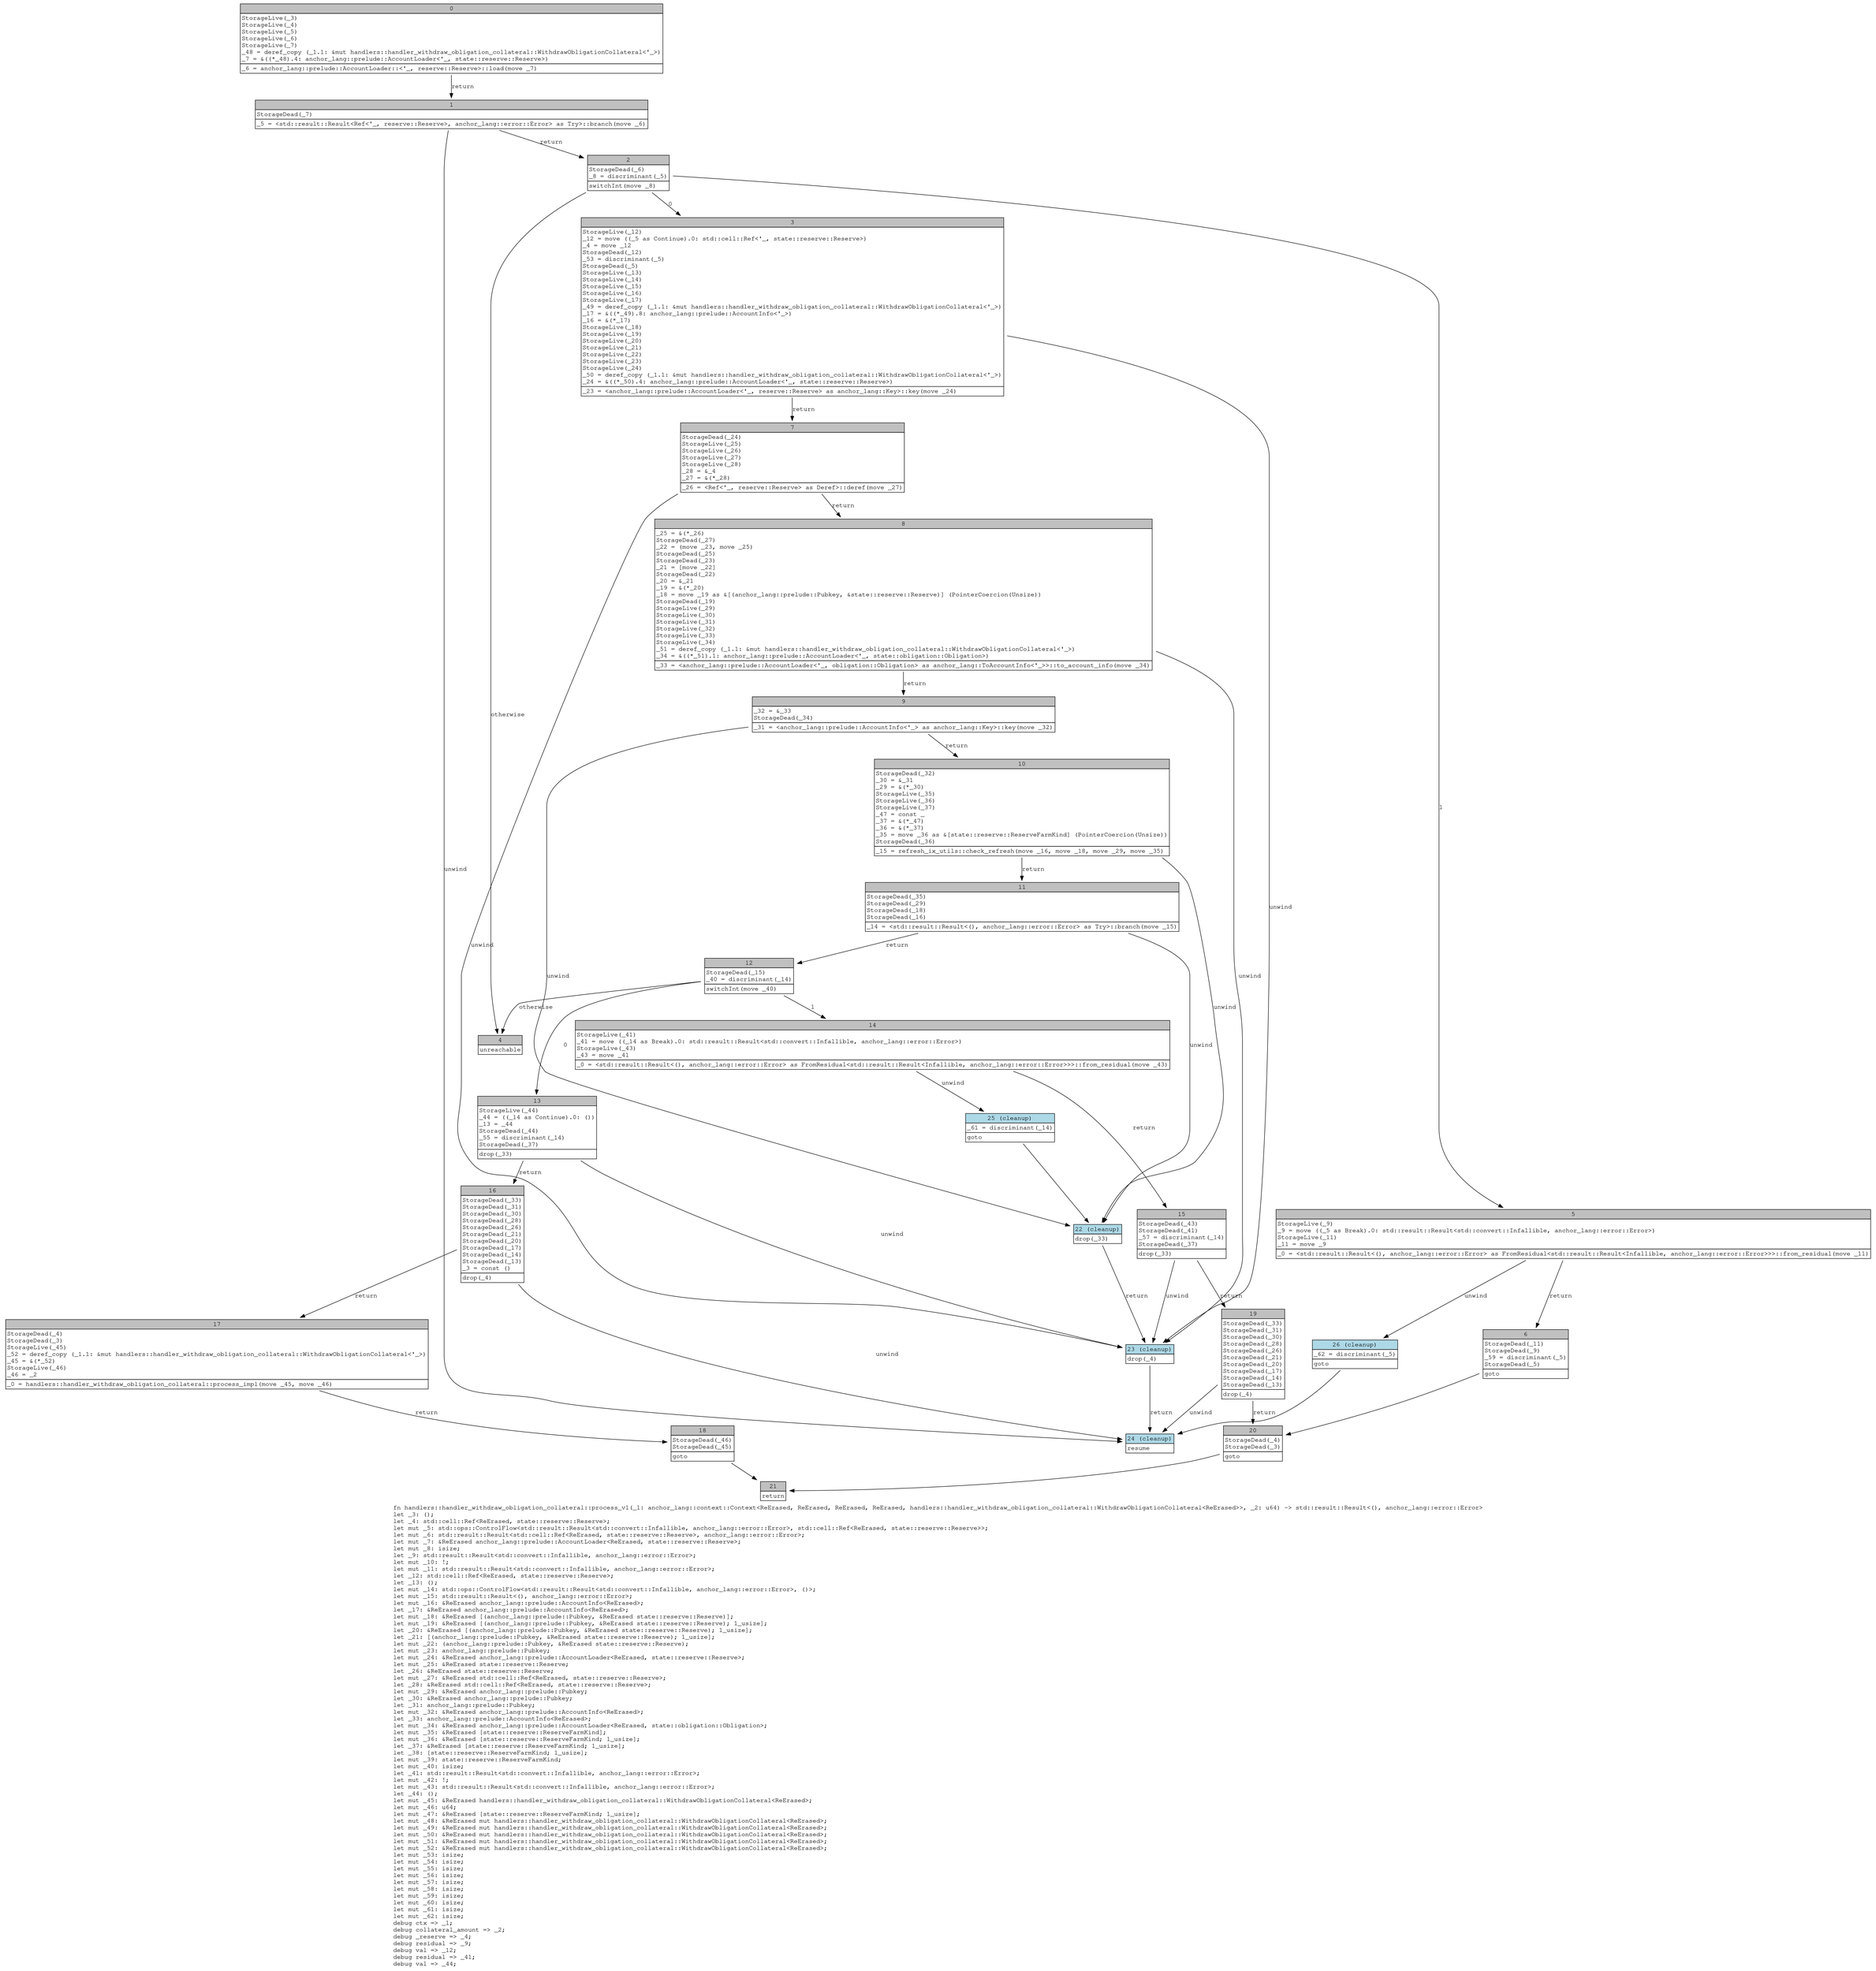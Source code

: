 digraph Mir_0_767 {
    graph [fontname="Courier, monospace"];
    node [fontname="Courier, monospace"];
    edge [fontname="Courier, monospace"];
    label=<fn handlers::handler_withdraw_obligation_collateral::process_v1(_1: anchor_lang::context::Context&lt;ReErased, ReErased, ReErased, ReErased, handlers::handler_withdraw_obligation_collateral::WithdrawObligationCollateral&lt;ReErased&gt;&gt;, _2: u64) -&gt; std::result::Result&lt;(), anchor_lang::error::Error&gt;<br align="left"/>let _3: ();<br align="left"/>let _4: std::cell::Ref&lt;ReErased, state::reserve::Reserve&gt;;<br align="left"/>let mut _5: std::ops::ControlFlow&lt;std::result::Result&lt;std::convert::Infallible, anchor_lang::error::Error&gt;, std::cell::Ref&lt;ReErased, state::reserve::Reserve&gt;&gt;;<br align="left"/>let mut _6: std::result::Result&lt;std::cell::Ref&lt;ReErased, state::reserve::Reserve&gt;, anchor_lang::error::Error&gt;;<br align="left"/>let mut _7: &amp;ReErased anchor_lang::prelude::AccountLoader&lt;ReErased, state::reserve::Reserve&gt;;<br align="left"/>let mut _8: isize;<br align="left"/>let _9: std::result::Result&lt;std::convert::Infallible, anchor_lang::error::Error&gt;;<br align="left"/>let mut _10: !;<br align="left"/>let mut _11: std::result::Result&lt;std::convert::Infallible, anchor_lang::error::Error&gt;;<br align="left"/>let _12: std::cell::Ref&lt;ReErased, state::reserve::Reserve&gt;;<br align="left"/>let _13: ();<br align="left"/>let mut _14: std::ops::ControlFlow&lt;std::result::Result&lt;std::convert::Infallible, anchor_lang::error::Error&gt;, ()&gt;;<br align="left"/>let mut _15: std::result::Result&lt;(), anchor_lang::error::Error&gt;;<br align="left"/>let mut _16: &amp;ReErased anchor_lang::prelude::AccountInfo&lt;ReErased&gt;;<br align="left"/>let _17: &amp;ReErased anchor_lang::prelude::AccountInfo&lt;ReErased&gt;;<br align="left"/>let mut _18: &amp;ReErased [(anchor_lang::prelude::Pubkey, &amp;ReErased state::reserve::Reserve)];<br align="left"/>let mut _19: &amp;ReErased [(anchor_lang::prelude::Pubkey, &amp;ReErased state::reserve::Reserve); 1_usize];<br align="left"/>let _20: &amp;ReErased [(anchor_lang::prelude::Pubkey, &amp;ReErased state::reserve::Reserve); 1_usize];<br align="left"/>let _21: [(anchor_lang::prelude::Pubkey, &amp;ReErased state::reserve::Reserve); 1_usize];<br align="left"/>let mut _22: (anchor_lang::prelude::Pubkey, &amp;ReErased state::reserve::Reserve);<br align="left"/>let mut _23: anchor_lang::prelude::Pubkey;<br align="left"/>let mut _24: &amp;ReErased anchor_lang::prelude::AccountLoader&lt;ReErased, state::reserve::Reserve&gt;;<br align="left"/>let mut _25: &amp;ReErased state::reserve::Reserve;<br align="left"/>let _26: &amp;ReErased state::reserve::Reserve;<br align="left"/>let mut _27: &amp;ReErased std::cell::Ref&lt;ReErased, state::reserve::Reserve&gt;;<br align="left"/>let _28: &amp;ReErased std::cell::Ref&lt;ReErased, state::reserve::Reserve&gt;;<br align="left"/>let mut _29: &amp;ReErased anchor_lang::prelude::Pubkey;<br align="left"/>let _30: &amp;ReErased anchor_lang::prelude::Pubkey;<br align="left"/>let _31: anchor_lang::prelude::Pubkey;<br align="left"/>let mut _32: &amp;ReErased anchor_lang::prelude::AccountInfo&lt;ReErased&gt;;<br align="left"/>let _33: anchor_lang::prelude::AccountInfo&lt;ReErased&gt;;<br align="left"/>let mut _34: &amp;ReErased anchor_lang::prelude::AccountLoader&lt;ReErased, state::obligation::Obligation&gt;;<br align="left"/>let mut _35: &amp;ReErased [state::reserve::ReserveFarmKind];<br align="left"/>let mut _36: &amp;ReErased [state::reserve::ReserveFarmKind; 1_usize];<br align="left"/>let _37: &amp;ReErased [state::reserve::ReserveFarmKind; 1_usize];<br align="left"/>let _38: [state::reserve::ReserveFarmKind; 1_usize];<br align="left"/>let mut _39: state::reserve::ReserveFarmKind;<br align="left"/>let mut _40: isize;<br align="left"/>let _41: std::result::Result&lt;std::convert::Infallible, anchor_lang::error::Error&gt;;<br align="left"/>let mut _42: !;<br align="left"/>let mut _43: std::result::Result&lt;std::convert::Infallible, anchor_lang::error::Error&gt;;<br align="left"/>let _44: ();<br align="left"/>let mut _45: &amp;ReErased handlers::handler_withdraw_obligation_collateral::WithdrawObligationCollateral&lt;ReErased&gt;;<br align="left"/>let mut _46: u64;<br align="left"/>let mut _47: &amp;ReErased [state::reserve::ReserveFarmKind; 1_usize];<br align="left"/>let mut _48: &amp;ReErased mut handlers::handler_withdraw_obligation_collateral::WithdrawObligationCollateral&lt;ReErased&gt;;<br align="left"/>let mut _49: &amp;ReErased mut handlers::handler_withdraw_obligation_collateral::WithdrawObligationCollateral&lt;ReErased&gt;;<br align="left"/>let mut _50: &amp;ReErased mut handlers::handler_withdraw_obligation_collateral::WithdrawObligationCollateral&lt;ReErased&gt;;<br align="left"/>let mut _51: &amp;ReErased mut handlers::handler_withdraw_obligation_collateral::WithdrawObligationCollateral&lt;ReErased&gt;;<br align="left"/>let mut _52: &amp;ReErased mut handlers::handler_withdraw_obligation_collateral::WithdrawObligationCollateral&lt;ReErased&gt;;<br align="left"/>let mut _53: isize;<br align="left"/>let mut _54: isize;<br align="left"/>let mut _55: isize;<br align="left"/>let mut _56: isize;<br align="left"/>let mut _57: isize;<br align="left"/>let mut _58: isize;<br align="left"/>let mut _59: isize;<br align="left"/>let mut _60: isize;<br align="left"/>let mut _61: isize;<br align="left"/>let mut _62: isize;<br align="left"/>debug ctx =&gt; _1;<br align="left"/>debug collateral_amount =&gt; _2;<br align="left"/>debug _reserve =&gt; _4;<br align="left"/>debug residual =&gt; _9;<br align="left"/>debug val =&gt; _12;<br align="left"/>debug residual =&gt; _41;<br align="left"/>debug val =&gt; _44;<br align="left"/>>;
    bb0__0_767 [shape="none", label=<<table border="0" cellborder="1" cellspacing="0"><tr><td bgcolor="gray" align="center" colspan="1">0</td></tr><tr><td align="left" balign="left">StorageLive(_3)<br/>StorageLive(_4)<br/>StorageLive(_5)<br/>StorageLive(_6)<br/>StorageLive(_7)<br/>_48 = deref_copy (_1.1: &amp;mut handlers::handler_withdraw_obligation_collateral::WithdrawObligationCollateral&lt;'_&gt;)<br/>_7 = &amp;((*_48).4: anchor_lang::prelude::AccountLoader&lt;'_, state::reserve::Reserve&gt;)<br/></td></tr><tr><td align="left">_6 = anchor_lang::prelude::AccountLoader::&lt;'_, reserve::Reserve&gt;::load(move _7)</td></tr></table>>];
    bb1__0_767 [shape="none", label=<<table border="0" cellborder="1" cellspacing="0"><tr><td bgcolor="gray" align="center" colspan="1">1</td></tr><tr><td align="left" balign="left">StorageDead(_7)<br/></td></tr><tr><td align="left">_5 = &lt;std::result::Result&lt;Ref&lt;'_, reserve::Reserve&gt;, anchor_lang::error::Error&gt; as Try&gt;::branch(move _6)</td></tr></table>>];
    bb2__0_767 [shape="none", label=<<table border="0" cellborder="1" cellspacing="0"><tr><td bgcolor="gray" align="center" colspan="1">2</td></tr><tr><td align="left" balign="left">StorageDead(_6)<br/>_8 = discriminant(_5)<br/></td></tr><tr><td align="left">switchInt(move _8)</td></tr></table>>];
    bb3__0_767 [shape="none", label=<<table border="0" cellborder="1" cellspacing="0"><tr><td bgcolor="gray" align="center" colspan="1">3</td></tr><tr><td align="left" balign="left">StorageLive(_12)<br/>_12 = move ((_5 as Continue).0: std::cell::Ref&lt;'_, state::reserve::Reserve&gt;)<br/>_4 = move _12<br/>StorageDead(_12)<br/>_53 = discriminant(_5)<br/>StorageDead(_5)<br/>StorageLive(_13)<br/>StorageLive(_14)<br/>StorageLive(_15)<br/>StorageLive(_16)<br/>StorageLive(_17)<br/>_49 = deref_copy (_1.1: &amp;mut handlers::handler_withdraw_obligation_collateral::WithdrawObligationCollateral&lt;'_&gt;)<br/>_17 = &amp;((*_49).8: anchor_lang::prelude::AccountInfo&lt;'_&gt;)<br/>_16 = &amp;(*_17)<br/>StorageLive(_18)<br/>StorageLive(_19)<br/>StorageLive(_20)<br/>StorageLive(_21)<br/>StorageLive(_22)<br/>StorageLive(_23)<br/>StorageLive(_24)<br/>_50 = deref_copy (_1.1: &amp;mut handlers::handler_withdraw_obligation_collateral::WithdrawObligationCollateral&lt;'_&gt;)<br/>_24 = &amp;((*_50).4: anchor_lang::prelude::AccountLoader&lt;'_, state::reserve::Reserve&gt;)<br/></td></tr><tr><td align="left">_23 = &lt;anchor_lang::prelude::AccountLoader&lt;'_, reserve::Reserve&gt; as anchor_lang::Key&gt;::key(move _24)</td></tr></table>>];
    bb4__0_767 [shape="none", label=<<table border="0" cellborder="1" cellspacing="0"><tr><td bgcolor="gray" align="center" colspan="1">4</td></tr><tr><td align="left">unreachable</td></tr></table>>];
    bb5__0_767 [shape="none", label=<<table border="0" cellborder="1" cellspacing="0"><tr><td bgcolor="gray" align="center" colspan="1">5</td></tr><tr><td align="left" balign="left">StorageLive(_9)<br/>_9 = move ((_5 as Break).0: std::result::Result&lt;std::convert::Infallible, anchor_lang::error::Error&gt;)<br/>StorageLive(_11)<br/>_11 = move _9<br/></td></tr><tr><td align="left">_0 = &lt;std::result::Result&lt;(), anchor_lang::error::Error&gt; as FromResidual&lt;std::result::Result&lt;Infallible, anchor_lang::error::Error&gt;&gt;&gt;::from_residual(move _11)</td></tr></table>>];
    bb6__0_767 [shape="none", label=<<table border="0" cellborder="1" cellspacing="0"><tr><td bgcolor="gray" align="center" colspan="1">6</td></tr><tr><td align="left" balign="left">StorageDead(_11)<br/>StorageDead(_9)<br/>_59 = discriminant(_5)<br/>StorageDead(_5)<br/></td></tr><tr><td align="left">goto</td></tr></table>>];
    bb7__0_767 [shape="none", label=<<table border="0" cellborder="1" cellspacing="0"><tr><td bgcolor="gray" align="center" colspan="1">7</td></tr><tr><td align="left" balign="left">StorageDead(_24)<br/>StorageLive(_25)<br/>StorageLive(_26)<br/>StorageLive(_27)<br/>StorageLive(_28)<br/>_28 = &amp;_4<br/>_27 = &amp;(*_28)<br/></td></tr><tr><td align="left">_26 = &lt;Ref&lt;'_, reserve::Reserve&gt; as Deref&gt;::deref(move _27)</td></tr></table>>];
    bb8__0_767 [shape="none", label=<<table border="0" cellborder="1" cellspacing="0"><tr><td bgcolor="gray" align="center" colspan="1">8</td></tr><tr><td align="left" balign="left">_25 = &amp;(*_26)<br/>StorageDead(_27)<br/>_22 = (move _23, move _25)<br/>StorageDead(_25)<br/>StorageDead(_23)<br/>_21 = [move _22]<br/>StorageDead(_22)<br/>_20 = &amp;_21<br/>_19 = &amp;(*_20)<br/>_18 = move _19 as &amp;[(anchor_lang::prelude::Pubkey, &amp;state::reserve::Reserve)] (PointerCoercion(Unsize))<br/>StorageDead(_19)<br/>StorageLive(_29)<br/>StorageLive(_30)<br/>StorageLive(_31)<br/>StorageLive(_32)<br/>StorageLive(_33)<br/>StorageLive(_34)<br/>_51 = deref_copy (_1.1: &amp;mut handlers::handler_withdraw_obligation_collateral::WithdrawObligationCollateral&lt;'_&gt;)<br/>_34 = &amp;((*_51).1: anchor_lang::prelude::AccountLoader&lt;'_, state::obligation::Obligation&gt;)<br/></td></tr><tr><td align="left">_33 = &lt;anchor_lang::prelude::AccountLoader&lt;'_, obligation::Obligation&gt; as anchor_lang::ToAccountInfo&lt;'_&gt;&gt;::to_account_info(move _34)</td></tr></table>>];
    bb9__0_767 [shape="none", label=<<table border="0" cellborder="1" cellspacing="0"><tr><td bgcolor="gray" align="center" colspan="1">9</td></tr><tr><td align="left" balign="left">_32 = &amp;_33<br/>StorageDead(_34)<br/></td></tr><tr><td align="left">_31 = &lt;anchor_lang::prelude::AccountInfo&lt;'_&gt; as anchor_lang::Key&gt;::key(move _32)</td></tr></table>>];
    bb10__0_767 [shape="none", label=<<table border="0" cellborder="1" cellspacing="0"><tr><td bgcolor="gray" align="center" colspan="1">10</td></tr><tr><td align="left" balign="left">StorageDead(_32)<br/>_30 = &amp;_31<br/>_29 = &amp;(*_30)<br/>StorageLive(_35)<br/>StorageLive(_36)<br/>StorageLive(_37)<br/>_47 = const _<br/>_37 = &amp;(*_47)<br/>_36 = &amp;(*_37)<br/>_35 = move _36 as &amp;[state::reserve::ReserveFarmKind] (PointerCoercion(Unsize))<br/>StorageDead(_36)<br/></td></tr><tr><td align="left">_15 = refresh_ix_utils::check_refresh(move _16, move _18, move _29, move _35)</td></tr></table>>];
    bb11__0_767 [shape="none", label=<<table border="0" cellborder="1" cellspacing="0"><tr><td bgcolor="gray" align="center" colspan="1">11</td></tr><tr><td align="left" balign="left">StorageDead(_35)<br/>StorageDead(_29)<br/>StorageDead(_18)<br/>StorageDead(_16)<br/></td></tr><tr><td align="left">_14 = &lt;std::result::Result&lt;(), anchor_lang::error::Error&gt; as Try&gt;::branch(move _15)</td></tr></table>>];
    bb12__0_767 [shape="none", label=<<table border="0" cellborder="1" cellspacing="0"><tr><td bgcolor="gray" align="center" colspan="1">12</td></tr><tr><td align="left" balign="left">StorageDead(_15)<br/>_40 = discriminant(_14)<br/></td></tr><tr><td align="left">switchInt(move _40)</td></tr></table>>];
    bb13__0_767 [shape="none", label=<<table border="0" cellborder="1" cellspacing="0"><tr><td bgcolor="gray" align="center" colspan="1">13</td></tr><tr><td align="left" balign="left">StorageLive(_44)<br/>_44 = ((_14 as Continue).0: ())<br/>_13 = _44<br/>StorageDead(_44)<br/>_55 = discriminant(_14)<br/>StorageDead(_37)<br/></td></tr><tr><td align="left">drop(_33)</td></tr></table>>];
    bb14__0_767 [shape="none", label=<<table border="0" cellborder="1" cellspacing="0"><tr><td bgcolor="gray" align="center" colspan="1">14</td></tr><tr><td align="left" balign="left">StorageLive(_41)<br/>_41 = move ((_14 as Break).0: std::result::Result&lt;std::convert::Infallible, anchor_lang::error::Error&gt;)<br/>StorageLive(_43)<br/>_43 = move _41<br/></td></tr><tr><td align="left">_0 = &lt;std::result::Result&lt;(), anchor_lang::error::Error&gt; as FromResidual&lt;std::result::Result&lt;Infallible, anchor_lang::error::Error&gt;&gt;&gt;::from_residual(move _43)</td></tr></table>>];
    bb15__0_767 [shape="none", label=<<table border="0" cellborder="1" cellspacing="0"><tr><td bgcolor="gray" align="center" colspan="1">15</td></tr><tr><td align="left" balign="left">StorageDead(_43)<br/>StorageDead(_41)<br/>_57 = discriminant(_14)<br/>StorageDead(_37)<br/></td></tr><tr><td align="left">drop(_33)</td></tr></table>>];
    bb16__0_767 [shape="none", label=<<table border="0" cellborder="1" cellspacing="0"><tr><td bgcolor="gray" align="center" colspan="1">16</td></tr><tr><td align="left" balign="left">StorageDead(_33)<br/>StorageDead(_31)<br/>StorageDead(_30)<br/>StorageDead(_28)<br/>StorageDead(_26)<br/>StorageDead(_21)<br/>StorageDead(_20)<br/>StorageDead(_17)<br/>StorageDead(_14)<br/>StorageDead(_13)<br/>_3 = const ()<br/></td></tr><tr><td align="left">drop(_4)</td></tr></table>>];
    bb17__0_767 [shape="none", label=<<table border="0" cellborder="1" cellspacing="0"><tr><td bgcolor="gray" align="center" colspan="1">17</td></tr><tr><td align="left" balign="left">StorageDead(_4)<br/>StorageDead(_3)<br/>StorageLive(_45)<br/>_52 = deref_copy (_1.1: &amp;mut handlers::handler_withdraw_obligation_collateral::WithdrawObligationCollateral&lt;'_&gt;)<br/>_45 = &amp;(*_52)<br/>StorageLive(_46)<br/>_46 = _2<br/></td></tr><tr><td align="left">_0 = handlers::handler_withdraw_obligation_collateral::process_impl(move _45, move _46)</td></tr></table>>];
    bb18__0_767 [shape="none", label=<<table border="0" cellborder="1" cellspacing="0"><tr><td bgcolor="gray" align="center" colspan="1">18</td></tr><tr><td align="left" balign="left">StorageDead(_46)<br/>StorageDead(_45)<br/></td></tr><tr><td align="left">goto</td></tr></table>>];
    bb19__0_767 [shape="none", label=<<table border="0" cellborder="1" cellspacing="0"><tr><td bgcolor="gray" align="center" colspan="1">19</td></tr><tr><td align="left" balign="left">StorageDead(_33)<br/>StorageDead(_31)<br/>StorageDead(_30)<br/>StorageDead(_28)<br/>StorageDead(_26)<br/>StorageDead(_21)<br/>StorageDead(_20)<br/>StorageDead(_17)<br/>StorageDead(_14)<br/>StorageDead(_13)<br/></td></tr><tr><td align="left">drop(_4)</td></tr></table>>];
    bb20__0_767 [shape="none", label=<<table border="0" cellborder="1" cellspacing="0"><tr><td bgcolor="gray" align="center" colspan="1">20</td></tr><tr><td align="left" balign="left">StorageDead(_4)<br/>StorageDead(_3)<br/></td></tr><tr><td align="left">goto</td></tr></table>>];
    bb21__0_767 [shape="none", label=<<table border="0" cellborder="1" cellspacing="0"><tr><td bgcolor="gray" align="center" colspan="1">21</td></tr><tr><td align="left">return</td></tr></table>>];
    bb22__0_767 [shape="none", label=<<table border="0" cellborder="1" cellspacing="0"><tr><td bgcolor="lightblue" align="center" colspan="1">22 (cleanup)</td></tr><tr><td align="left">drop(_33)</td></tr></table>>];
    bb23__0_767 [shape="none", label=<<table border="0" cellborder="1" cellspacing="0"><tr><td bgcolor="lightblue" align="center" colspan="1">23 (cleanup)</td></tr><tr><td align="left">drop(_4)</td></tr></table>>];
    bb24__0_767 [shape="none", label=<<table border="0" cellborder="1" cellspacing="0"><tr><td bgcolor="lightblue" align="center" colspan="1">24 (cleanup)</td></tr><tr><td align="left">resume</td></tr></table>>];
    bb25__0_767 [shape="none", label=<<table border="0" cellborder="1" cellspacing="0"><tr><td bgcolor="lightblue" align="center" colspan="1">25 (cleanup)</td></tr><tr><td align="left" balign="left">_61 = discriminant(_14)<br/></td></tr><tr><td align="left">goto</td></tr></table>>];
    bb26__0_767 [shape="none", label=<<table border="0" cellborder="1" cellspacing="0"><tr><td bgcolor="lightblue" align="center" colspan="1">26 (cleanup)</td></tr><tr><td align="left" balign="left">_62 = discriminant(_5)<br/></td></tr><tr><td align="left">goto</td></tr></table>>];
    bb0__0_767 -> bb1__0_767 [label="return"];
    bb1__0_767 -> bb2__0_767 [label="return"];
    bb1__0_767 -> bb24__0_767 [label="unwind"];
    bb2__0_767 -> bb3__0_767 [label="0"];
    bb2__0_767 -> bb5__0_767 [label="1"];
    bb2__0_767 -> bb4__0_767 [label="otherwise"];
    bb3__0_767 -> bb7__0_767 [label="return"];
    bb3__0_767 -> bb23__0_767 [label="unwind"];
    bb5__0_767 -> bb6__0_767 [label="return"];
    bb5__0_767 -> bb26__0_767 [label="unwind"];
    bb6__0_767 -> bb20__0_767 [label=""];
    bb7__0_767 -> bb8__0_767 [label="return"];
    bb7__0_767 -> bb23__0_767 [label="unwind"];
    bb8__0_767 -> bb9__0_767 [label="return"];
    bb8__0_767 -> bb23__0_767 [label="unwind"];
    bb9__0_767 -> bb10__0_767 [label="return"];
    bb9__0_767 -> bb22__0_767 [label="unwind"];
    bb10__0_767 -> bb11__0_767 [label="return"];
    bb10__0_767 -> bb22__0_767 [label="unwind"];
    bb11__0_767 -> bb12__0_767 [label="return"];
    bb11__0_767 -> bb22__0_767 [label="unwind"];
    bb12__0_767 -> bb13__0_767 [label="0"];
    bb12__0_767 -> bb14__0_767 [label="1"];
    bb12__0_767 -> bb4__0_767 [label="otherwise"];
    bb13__0_767 -> bb16__0_767 [label="return"];
    bb13__0_767 -> bb23__0_767 [label="unwind"];
    bb14__0_767 -> bb15__0_767 [label="return"];
    bb14__0_767 -> bb25__0_767 [label="unwind"];
    bb15__0_767 -> bb19__0_767 [label="return"];
    bb15__0_767 -> bb23__0_767 [label="unwind"];
    bb16__0_767 -> bb17__0_767 [label="return"];
    bb16__0_767 -> bb24__0_767 [label="unwind"];
    bb17__0_767 -> bb18__0_767 [label="return"];
    bb18__0_767 -> bb21__0_767 [label=""];
    bb19__0_767 -> bb20__0_767 [label="return"];
    bb19__0_767 -> bb24__0_767 [label="unwind"];
    bb20__0_767 -> bb21__0_767 [label=""];
    bb22__0_767 -> bb23__0_767 [label="return"];
    bb23__0_767 -> bb24__0_767 [label="return"];
    bb25__0_767 -> bb22__0_767 [label=""];
    bb26__0_767 -> bb24__0_767 [label=""];
}
